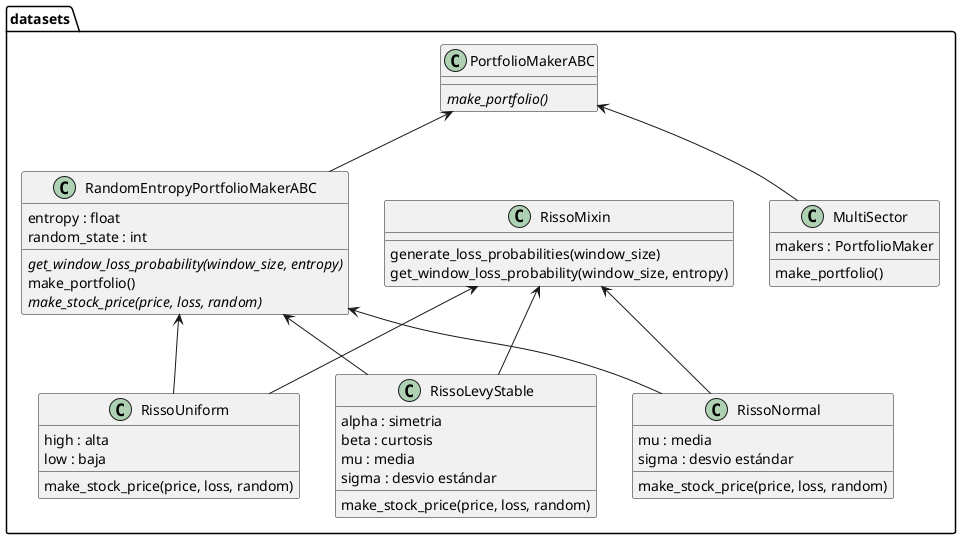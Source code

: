 @startuml classes_dataset
set namespaceSeparator none

package datasets {
  class "MultiSector" as garpar.datasets.multisector.MultiSector {
    makers : PortfolioMaker
    make_portfolio()
  }
  class "PortfolioMakerABC" as garpar.datasets.ds_base.PortfolioMakerABC {
    {abstract}make_portfolio()
  }
  class "RandomEntropyPortfolioMakerABC" as garpar.datasets.ds_base.RandomEntropyPortfolioMakerABC {
    entropy : float
    random_state : int
    {abstract}get_window_loss_probability(window_size, entropy)
    make_portfolio()
    {abstract}make_stock_price(price, loss, random)
  }
  class "RissoMixin" as garpar.datasets.risso.RissoMixin {
    generate_loss_probabilities(window_size)
    get_window_loss_probability(window_size, entropy)
  }
  class "RissoLevyStable" as garpar.datasets.risso.RissoLevyStable {
    alpha : simetria
    beta : curtosis
    mu : media
    sigma : desvio estándar
    make_stock_price(price, loss, random)
  }
  class "RissoNormal" as garpar.datasets.risso.RissoNormal {
    mu : media
    sigma : desvio estándar
    make_stock_price(price, loss, random)
  }
  class "RissoUniform" as garpar.datasets.risso.RissoUniform {
    high : alta
    low : baja
    make_stock_price(price, loss, random)
  }
}

garpar.datasets.ds_base.RandomEntropyPortfolioMakerABC -u-> garpar.datasets.ds_base.PortfolioMakerABC
garpar.datasets.multisector.MultiSector -u-> garpar.datasets.ds_base.PortfolioMakerABC
garpar.datasets.risso.RissoLevyStable -u-> garpar.datasets.ds_base.RandomEntropyPortfolioMakerABC
garpar.datasets.risso.RissoLevyStable -u-> garpar.datasets.risso.RissoMixin
garpar.datasets.risso.RissoNormal -u-> garpar.datasets.ds_base.RandomEntropyPortfolioMakerABC
garpar.datasets.risso.RissoNormal -u-> garpar.datasets.risso.RissoMixin
garpar.datasets.risso.RissoUniform -u-> garpar.datasets.ds_base.RandomEntropyPortfolioMakerABC
garpar.datasets.risso.RissoUniform -u-> garpar.datasets.risso.RissoMixin

@enduml
